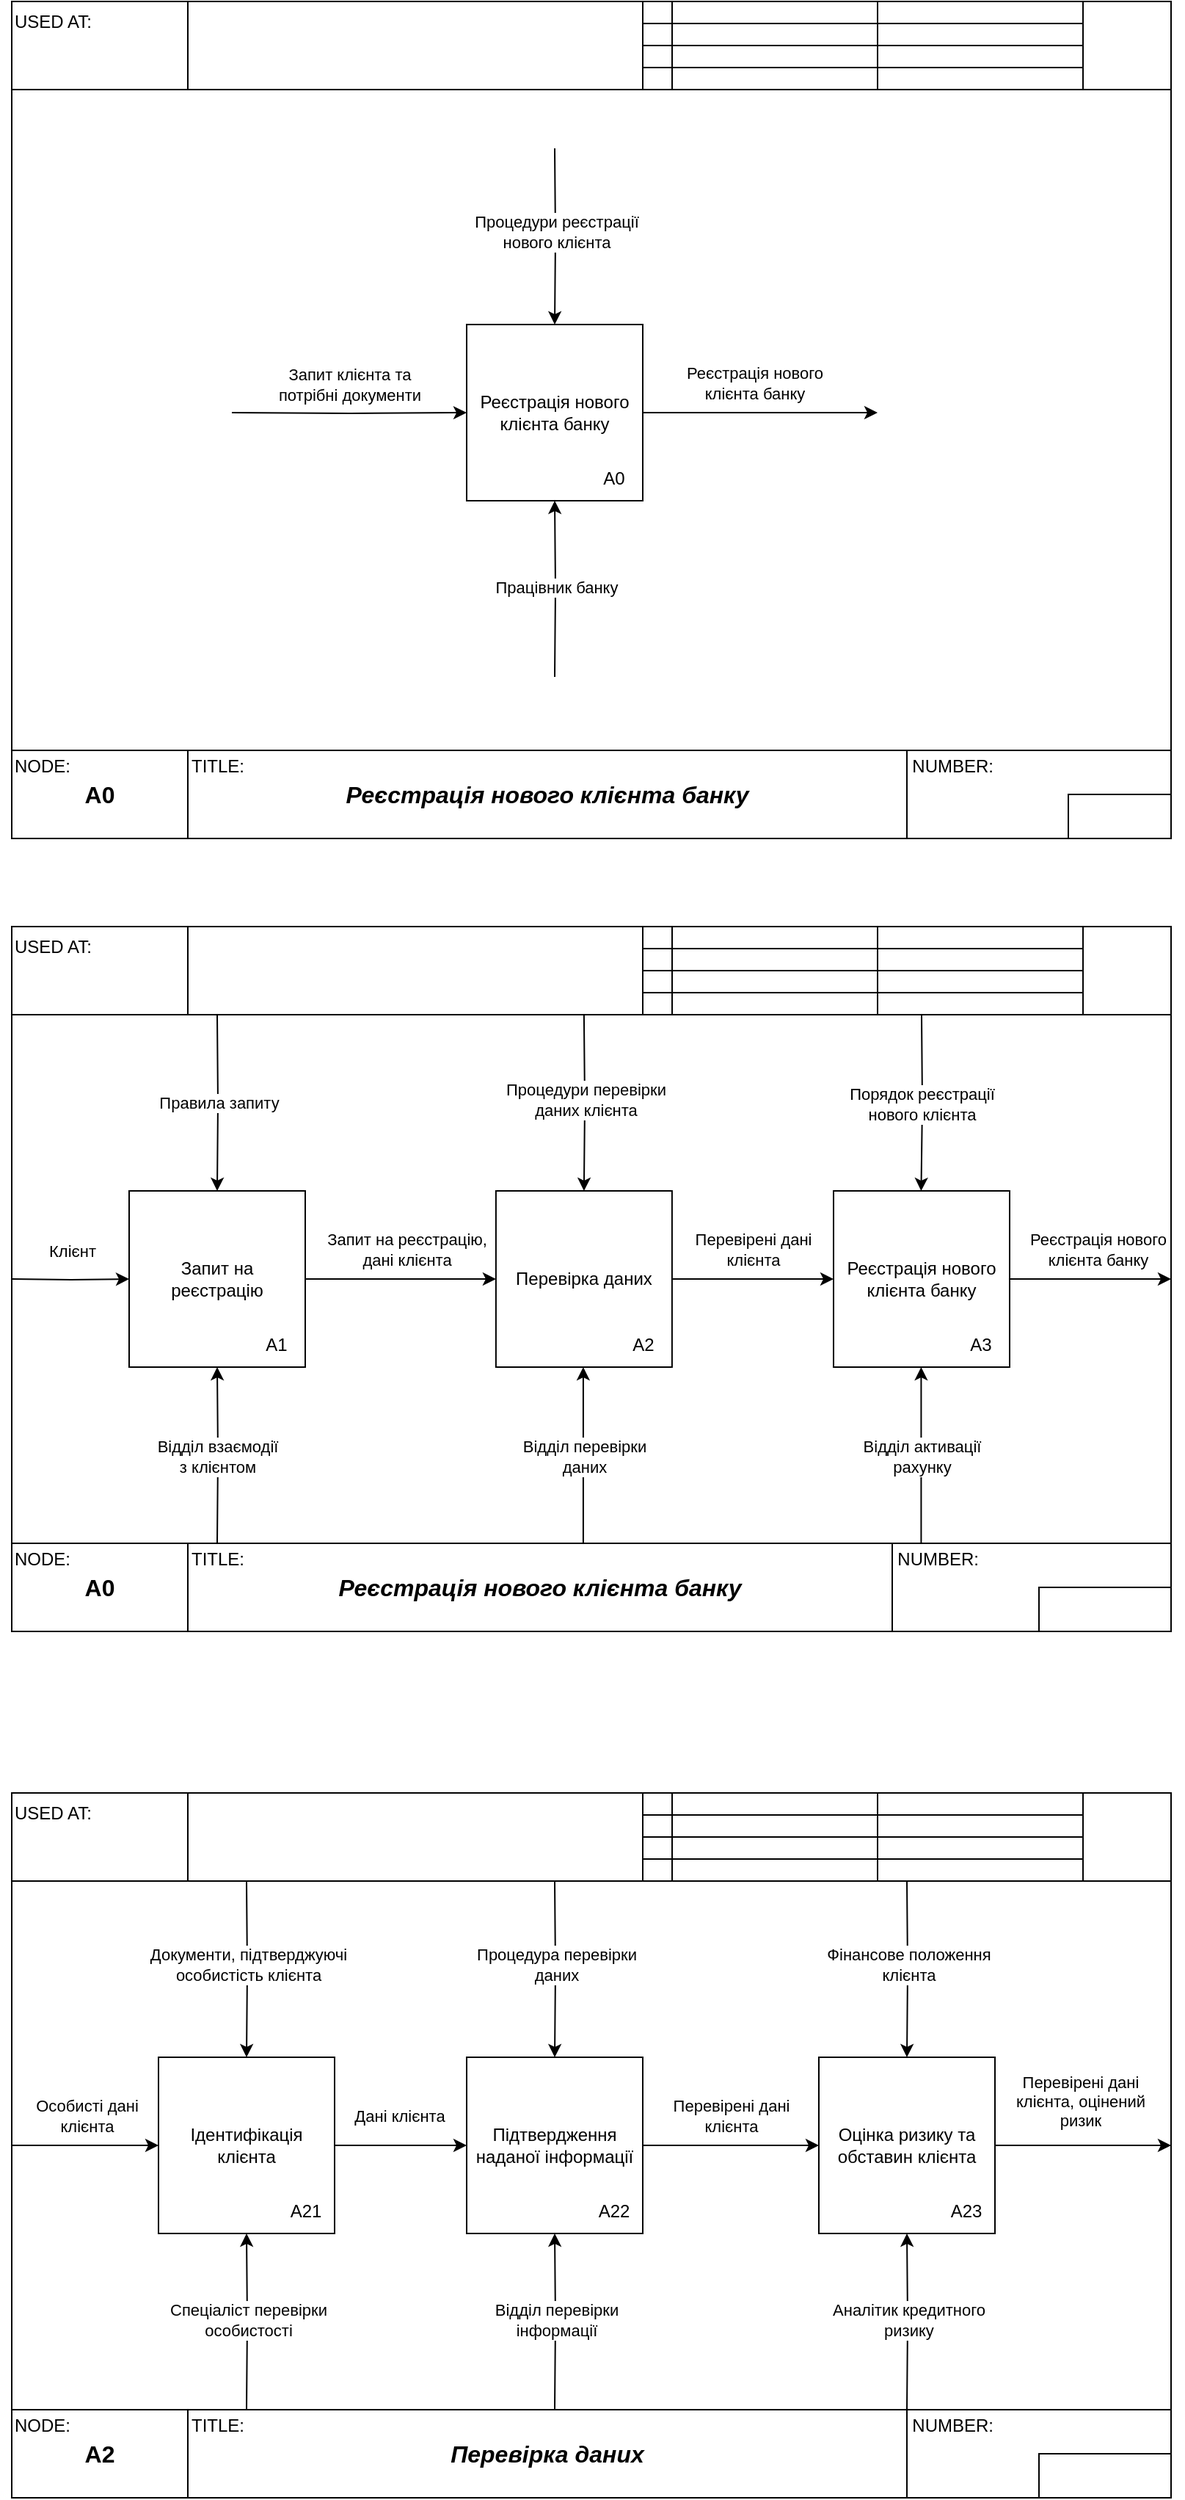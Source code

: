<mxfile version="22.0.3" type="device">
  <diagram name="Страница — 1" id="TqrUOXE1LzbXz5keRDqp">
    <mxGraphModel dx="1674" dy="844" grid="1" gridSize="10" guides="1" tooltips="1" connect="1" arrows="1" fold="1" page="1" pageScale="1" pageWidth="1169" pageHeight="827" math="0" shadow="0">
      <root>
        <mxCell id="0" />
        <mxCell id="1" parent="0" />
        <mxCell id="pL92osxJMVZg6lQx76sA-43" value="" style="rounded=0;whiteSpace=wrap;html=1;" parent="1" vertex="1">
          <mxGeometry x="50" y="1380" width="790" height="360" as="geometry" />
        </mxCell>
        <mxCell id="pL92osxJMVZg6lQx76sA-37" value="" style="rounded=0;whiteSpace=wrap;html=1;" parent="1" vertex="1">
          <mxGeometry x="50" y="790" width="790" height="360" as="geometry" />
        </mxCell>
        <mxCell id="pL92osxJMVZg6lQx76sA-38" value="USED AT:" style="rounded=0;whiteSpace=wrap;html=1;align=left;verticalAlign=top;" parent="1" vertex="1">
          <mxGeometry x="50" y="730" width="120" height="60" as="geometry" />
        </mxCell>
        <mxCell id="pL92osxJMVZg6lQx76sA-39" value="A0" style="rounded=0;whiteSpace=wrap;html=1;fontSize=16;fontStyle=1;verticalAlign=middle;" parent="1" vertex="1">
          <mxGeometry x="50" y="1150" width="120" height="60" as="geometry" />
        </mxCell>
        <mxCell id="pL92osxJMVZg6lQx76sA-40" value="Реєстрація нового клієнта банку" style="rounded=0;whiteSpace=wrap;html=1;fontSize=16;fontStyle=3;verticalAlign=middle;" parent="1" vertex="1">
          <mxGeometry x="170" y="1150" width="480" height="60" as="geometry" />
        </mxCell>
        <mxCell id="pL92osxJMVZg6lQx76sA-41" value="" style="rounded=0;whiteSpace=wrap;html=1;fontSize=16;fontStyle=1;verticalAlign=middle;" parent="1" vertex="1">
          <mxGeometry x="650" y="1150" width="190" height="60" as="geometry" />
        </mxCell>
        <mxCell id="pL92osxJMVZg6lQx76sA-31" value="" style="rounded=0;whiteSpace=wrap;html=1;" parent="1" vertex="1">
          <mxGeometry x="50" y="160" width="790" height="450" as="geometry" />
        </mxCell>
        <mxCell id="WI9zSfjXs8s8kVQiMHBJ-1" value="Реєстрація нового&lt;br&gt;клієнта банку" style="rounded=0;whiteSpace=wrap;html=1;" parent="1" vertex="1">
          <mxGeometry x="360" y="320" width="120" height="120" as="geometry" />
        </mxCell>
        <mxCell id="WI9zSfjXs8s8kVQiMHBJ-3" style="edgeStyle=orthogonalEdgeStyle;rounded=0;orthogonalLoop=1;jettySize=auto;html=1;entryX=0;entryY=0.5;entryDx=0;entryDy=0;" parent="1" target="WI9zSfjXs8s8kVQiMHBJ-1" edge="1">
          <mxGeometry relative="1" as="geometry">
            <mxPoint x="200" y="380" as="sourcePoint" />
          </mxGeometry>
        </mxCell>
        <mxCell id="WI9zSfjXs8s8kVQiMHBJ-7" value="Запит клієнта та&lt;br&gt;потрібні документи" style="edgeLabel;html=1;align=center;verticalAlign=middle;resizable=0;points=[];" parent="WI9zSfjXs8s8kVQiMHBJ-3" vertex="1" connectable="0">
          <mxGeometry x="-0.312" y="-1" relative="1" as="geometry">
            <mxPoint x="25" y="-21" as="offset" />
          </mxGeometry>
        </mxCell>
        <mxCell id="WI9zSfjXs8s8kVQiMHBJ-4" style="edgeStyle=orthogonalEdgeStyle;rounded=0;orthogonalLoop=1;jettySize=auto;html=1;entryX=0.5;entryY=0;entryDx=0;entryDy=0;" parent="1" target="WI9zSfjXs8s8kVQiMHBJ-1" edge="1">
          <mxGeometry relative="1" as="geometry">
            <mxPoint x="420" y="200" as="sourcePoint" />
          </mxGeometry>
        </mxCell>
        <mxCell id="WI9zSfjXs8s8kVQiMHBJ-8" value="Процедури реєстрації&lt;br&gt;нового клієнта" style="edgeLabel;html=1;align=center;verticalAlign=middle;resizable=0;points=[];" parent="WI9zSfjXs8s8kVQiMHBJ-4" vertex="1" connectable="0">
          <mxGeometry x="-0.064" relative="1" as="geometry">
            <mxPoint as="offset" />
          </mxGeometry>
        </mxCell>
        <mxCell id="WI9zSfjXs8s8kVQiMHBJ-5" style="edgeStyle=orthogonalEdgeStyle;rounded=0;orthogonalLoop=1;jettySize=auto;html=1;exitX=1;exitY=0.5;exitDx=0;exitDy=0;" parent="1" source="WI9zSfjXs8s8kVQiMHBJ-1" edge="1">
          <mxGeometry relative="1" as="geometry">
            <mxPoint x="600" y="380" as="sourcePoint" />
            <mxPoint x="640" y="380" as="targetPoint" />
          </mxGeometry>
        </mxCell>
        <mxCell id="WI9zSfjXs8s8kVQiMHBJ-9" value="Реєстрація нового&lt;br&gt;клієнта банку" style="edgeLabel;html=1;align=center;verticalAlign=middle;resizable=0;points=[];" parent="WI9zSfjXs8s8kVQiMHBJ-5" vertex="1" connectable="0">
          <mxGeometry x="-0.232" y="-1" relative="1" as="geometry">
            <mxPoint x="14" y="-21" as="offset" />
          </mxGeometry>
        </mxCell>
        <mxCell id="WI9zSfjXs8s8kVQiMHBJ-6" style="edgeStyle=orthogonalEdgeStyle;rounded=0;orthogonalLoop=1;jettySize=auto;html=1;entryX=0.5;entryY=1;entryDx=0;entryDy=0;" parent="1" target="WI9zSfjXs8s8kVQiMHBJ-1" edge="1">
          <mxGeometry relative="1" as="geometry">
            <mxPoint x="420" y="560" as="sourcePoint" />
          </mxGeometry>
        </mxCell>
        <mxCell id="WI9zSfjXs8s8kVQiMHBJ-10" value="Працівник банку" style="edgeLabel;html=1;align=center;verticalAlign=middle;resizable=0;points=[];" parent="WI9zSfjXs8s8kVQiMHBJ-6" vertex="1" connectable="0">
          <mxGeometry x="0.029" y="-1" relative="1" as="geometry">
            <mxPoint as="offset" />
          </mxGeometry>
        </mxCell>
        <mxCell id="WI9zSfjXs8s8kVQiMHBJ-20" style="edgeStyle=orthogonalEdgeStyle;rounded=0;orthogonalLoop=1;jettySize=auto;html=1;entryX=0.5;entryY=0;entryDx=0;entryDy=0;" parent="1" target="WI9zSfjXs8s8kVQiMHBJ-11" edge="1">
          <mxGeometry relative="1" as="geometry">
            <mxPoint x="190" y="800" as="targetPoint" />
            <mxPoint x="190" y="790" as="sourcePoint" />
          </mxGeometry>
        </mxCell>
        <mxCell id="WI9zSfjXs8s8kVQiMHBJ-21" value="Правила запиту" style="edgeLabel;html=1;align=center;verticalAlign=middle;resizable=0;points=[];" parent="WI9zSfjXs8s8kVQiMHBJ-20" vertex="1" connectable="0">
          <mxGeometry x="-0.103" y="4" relative="1" as="geometry">
            <mxPoint x="-4" y="6" as="offset" />
          </mxGeometry>
        </mxCell>
        <mxCell id="WI9zSfjXs8s8kVQiMHBJ-11" value="Запит на &lt;br&gt;реєстрацію" style="rounded=0;whiteSpace=wrap;html=1;" parent="1" vertex="1">
          <mxGeometry x="130" y="910" width="120" height="120" as="geometry" />
        </mxCell>
        <mxCell id="WI9zSfjXs8s8kVQiMHBJ-12" style="edgeStyle=orthogonalEdgeStyle;rounded=0;orthogonalLoop=1;jettySize=auto;html=1;entryX=0;entryY=0.5;entryDx=0;entryDy=0;" parent="1" target="WI9zSfjXs8s8kVQiMHBJ-11" edge="1">
          <mxGeometry relative="1" as="geometry">
            <mxPoint x="50" y="970" as="sourcePoint" />
          </mxGeometry>
        </mxCell>
        <mxCell id="WI9zSfjXs8s8kVQiMHBJ-13" value="Клієнт" style="edgeLabel;html=1;align=center;verticalAlign=middle;resizable=0;points=[];" parent="WI9zSfjXs8s8kVQiMHBJ-12" vertex="1" connectable="0">
          <mxGeometry x="-0.312" y="-1" relative="1" as="geometry">
            <mxPoint x="13" y="-21" as="offset" />
          </mxGeometry>
        </mxCell>
        <mxCell id="WI9zSfjXs8s8kVQiMHBJ-16" style="edgeStyle=orthogonalEdgeStyle;rounded=0;orthogonalLoop=1;jettySize=auto;html=1;exitX=1;exitY=0.5;exitDx=0;exitDy=0;entryX=0;entryY=0.5;entryDx=0;entryDy=0;" parent="1" source="WI9zSfjXs8s8kVQiMHBJ-11" target="WI9zSfjXs8s8kVQiMHBJ-22" edge="1">
          <mxGeometry relative="1" as="geometry">
            <mxPoint x="370" y="970" as="sourcePoint" />
            <mxPoint x="410" y="970" as="targetPoint" />
          </mxGeometry>
        </mxCell>
        <mxCell id="WI9zSfjXs8s8kVQiMHBJ-17" value="Запит на реєстрацію,&lt;br&gt;дані клієнта" style="edgeLabel;html=1;align=center;verticalAlign=middle;resizable=0;points=[];" parent="WI9zSfjXs8s8kVQiMHBJ-16" vertex="1" connectable="0">
          <mxGeometry x="-0.232" y="-1" relative="1" as="geometry">
            <mxPoint x="19" y="-21" as="offset" />
          </mxGeometry>
        </mxCell>
        <mxCell id="WI9zSfjXs8s8kVQiMHBJ-18" style="edgeStyle=orthogonalEdgeStyle;rounded=0;orthogonalLoop=1;jettySize=auto;html=1;entryX=0.5;entryY=1;entryDx=0;entryDy=0;" parent="1" target="WI9zSfjXs8s8kVQiMHBJ-11" edge="1">
          <mxGeometry relative="1" as="geometry">
            <mxPoint x="190" y="1150" as="sourcePoint" />
          </mxGeometry>
        </mxCell>
        <mxCell id="WI9zSfjXs8s8kVQiMHBJ-19" value="Відділ взаємодії&lt;br&gt;з клієнтом" style="edgeLabel;html=1;align=center;verticalAlign=middle;resizable=0;points=[];" parent="WI9zSfjXs8s8kVQiMHBJ-18" vertex="1" connectable="0">
          <mxGeometry x="0.029" y="-1" relative="1" as="geometry">
            <mxPoint x="-1" y="2" as="offset" />
          </mxGeometry>
        </mxCell>
        <mxCell id="5LM_u0qN_0zC4j54xhVn-5" style="edgeStyle=orthogonalEdgeStyle;rounded=0;orthogonalLoop=1;jettySize=auto;html=1;exitX=1;exitY=0.5;exitDx=0;exitDy=0;entryX=0;entryY=0.5;entryDx=0;entryDy=0;" parent="1" source="WI9zSfjXs8s8kVQiMHBJ-22" target="5LM_u0qN_0zC4j54xhVn-4" edge="1">
          <mxGeometry relative="1" as="geometry" />
        </mxCell>
        <mxCell id="5LM_u0qN_0zC4j54xhVn-6" value="Перевірені дані &lt;br&gt;клієнта" style="edgeLabel;html=1;align=center;verticalAlign=middle;resizable=0;points=[];" parent="5LM_u0qN_0zC4j54xhVn-5" vertex="1" connectable="0">
          <mxGeometry y="-1" relative="1" as="geometry">
            <mxPoint y="-21" as="offset" />
          </mxGeometry>
        </mxCell>
        <mxCell id="WI9zSfjXs8s8kVQiMHBJ-22" value="Перевірка даних" style="rounded=0;whiteSpace=wrap;html=1;" parent="1" vertex="1">
          <mxGeometry x="379.95" y="910" width="120" height="120" as="geometry" />
        </mxCell>
        <mxCell id="WI9zSfjXs8s8kVQiMHBJ-23" style="edgeStyle=orthogonalEdgeStyle;rounded=0;orthogonalLoop=1;jettySize=auto;html=1;entryX=0.5;entryY=0;entryDx=0;entryDy=0;" parent="1" target="WI9zSfjXs8s8kVQiMHBJ-22" edge="1">
          <mxGeometry relative="1" as="geometry">
            <mxPoint x="169.95" y="920" as="targetPoint" />
            <mxPoint x="439.95" y="790" as="sourcePoint" />
          </mxGeometry>
        </mxCell>
        <mxCell id="WI9zSfjXs8s8kVQiMHBJ-24" value="Процедури перевірки&lt;br&gt;даних клієнта" style="edgeLabel;html=1;align=center;verticalAlign=middle;resizable=0;points=[];" parent="WI9zSfjXs8s8kVQiMHBJ-23" vertex="1" connectable="0">
          <mxGeometry x="-0.103" y="4" relative="1" as="geometry">
            <mxPoint x="-4" y="4" as="offset" />
          </mxGeometry>
        </mxCell>
        <mxCell id="5LM_u0qN_0zC4j54xhVn-2" style="edgeStyle=orthogonalEdgeStyle;rounded=0;orthogonalLoop=1;jettySize=auto;html=1;entryX=0.5;entryY=1;entryDx=0;entryDy=0;" parent="1" edge="1">
          <mxGeometry relative="1" as="geometry">
            <mxPoint x="439.45" y="1150" as="sourcePoint" />
            <mxPoint x="439.45" y="1030" as="targetPoint" />
          </mxGeometry>
        </mxCell>
        <mxCell id="5LM_u0qN_0zC4j54xhVn-3" value="Відділ перевірки&lt;br&gt;даних" style="edgeLabel;html=1;align=center;verticalAlign=middle;resizable=0;points=[];" parent="5LM_u0qN_0zC4j54xhVn-2" vertex="1" connectable="0">
          <mxGeometry x="0.029" y="-1" relative="1" as="geometry">
            <mxPoint x="-1" y="2" as="offset" />
          </mxGeometry>
        </mxCell>
        <mxCell id="5LM_u0qN_0zC4j54xhVn-11" style="edgeStyle=orthogonalEdgeStyle;rounded=0;orthogonalLoop=1;jettySize=auto;html=1;exitX=1;exitY=0.5;exitDx=0;exitDy=0;" parent="1" source="5LM_u0qN_0zC4j54xhVn-4" edge="1">
          <mxGeometry relative="1" as="geometry">
            <mxPoint x="840" y="970" as="targetPoint" />
          </mxGeometry>
        </mxCell>
        <mxCell id="5LM_u0qN_0zC4j54xhVn-12" value="Реєстрація нового&lt;br&gt;клієнта банку" style="edgeLabel;html=1;align=center;verticalAlign=middle;resizable=0;points=[];" parent="5LM_u0qN_0zC4j54xhVn-11" vertex="1" connectable="0">
          <mxGeometry x="-0.127" relative="1" as="geometry">
            <mxPoint x="12" y="-20" as="offset" />
          </mxGeometry>
        </mxCell>
        <mxCell id="5LM_u0qN_0zC4j54xhVn-4" value="Реєстрація нового&lt;br&gt;клієнта банку" style="rounded=0;whiteSpace=wrap;html=1;" parent="1" vertex="1">
          <mxGeometry x="610" y="910" width="120" height="120" as="geometry" />
        </mxCell>
        <mxCell id="5LM_u0qN_0zC4j54xhVn-7" style="edgeStyle=orthogonalEdgeStyle;rounded=0;orthogonalLoop=1;jettySize=auto;html=1;entryX=0.5;entryY=0;entryDx=0;entryDy=0;" parent="1" edge="1">
          <mxGeometry relative="1" as="geometry">
            <mxPoint x="669.71" y="910" as="targetPoint" />
            <mxPoint x="670" y="790" as="sourcePoint" />
          </mxGeometry>
        </mxCell>
        <mxCell id="5LM_u0qN_0zC4j54xhVn-13" value="Порядок реєстрації&lt;br&gt;нового клієнта" style="edgeLabel;html=1;align=center;verticalAlign=middle;resizable=0;points=[];" parent="5LM_u0qN_0zC4j54xhVn-7" vertex="1" connectable="0">
          <mxGeometry x="0.033" y="1" relative="1" as="geometry">
            <mxPoint x="-1" y="-1" as="offset" />
          </mxGeometry>
        </mxCell>
        <mxCell id="5LM_u0qN_0zC4j54xhVn-9" style="edgeStyle=orthogonalEdgeStyle;rounded=0;orthogonalLoop=1;jettySize=auto;html=1;entryX=0.5;entryY=1;entryDx=0;entryDy=0;" parent="1" edge="1">
          <mxGeometry relative="1" as="geometry">
            <mxPoint x="669.71" y="1150" as="sourcePoint" />
            <mxPoint x="669.71" y="1030" as="targetPoint" />
          </mxGeometry>
        </mxCell>
        <mxCell id="5LM_u0qN_0zC4j54xhVn-10" value="Відділ активації&lt;br&gt;рахунку" style="edgeLabel;html=1;align=center;verticalAlign=middle;resizable=0;points=[];" parent="5LM_u0qN_0zC4j54xhVn-9" vertex="1" connectable="0">
          <mxGeometry x="0.029" y="-1" relative="1" as="geometry">
            <mxPoint x="-1" y="2" as="offset" />
          </mxGeometry>
        </mxCell>
        <mxCell id="5LM_u0qN_0zC4j54xhVn-40" value="Підтвердження наданої інформації" style="rounded=0;whiteSpace=wrap;html=1;" parent="1" vertex="1">
          <mxGeometry x="360" y="1500" width="120" height="120" as="geometry" />
        </mxCell>
        <mxCell id="5LM_u0qN_0zC4j54xhVn-41" style="edgeStyle=orthogonalEdgeStyle;rounded=0;orthogonalLoop=1;jettySize=auto;html=1;entryX=0;entryY=0.5;entryDx=0;entryDy=0;exitX=1;exitY=0.5;exitDx=0;exitDy=0;" parent="1" source="5LM_u0qN_0zC4j54xhVn-61" target="5LM_u0qN_0zC4j54xhVn-40" edge="1">
          <mxGeometry relative="1" as="geometry">
            <mxPoint x="280" y="1560" as="sourcePoint" />
          </mxGeometry>
        </mxCell>
        <mxCell id="5LM_u0qN_0zC4j54xhVn-42" value="Дані клієнта" style="edgeLabel;html=1;align=center;verticalAlign=middle;resizable=0;points=[];" parent="5LM_u0qN_0zC4j54xhVn-41" vertex="1" connectable="0">
          <mxGeometry x="-0.312" y="-1" relative="1" as="geometry">
            <mxPoint x="13" y="-21" as="offset" />
          </mxGeometry>
        </mxCell>
        <mxCell id="5LM_u0qN_0zC4j54xhVn-43" style="edgeStyle=orthogonalEdgeStyle;rounded=0;orthogonalLoop=1;jettySize=auto;html=1;entryX=0.5;entryY=0;entryDx=0;entryDy=0;" parent="1" target="5LM_u0qN_0zC4j54xhVn-40" edge="1">
          <mxGeometry relative="1" as="geometry">
            <mxPoint x="420" y="1380" as="sourcePoint" />
          </mxGeometry>
        </mxCell>
        <mxCell id="5LM_u0qN_0zC4j54xhVn-44" value="Процедура перевірки&lt;br&gt;даних" style="edgeLabel;html=1;align=center;verticalAlign=middle;resizable=0;points=[];" parent="5LM_u0qN_0zC4j54xhVn-43" vertex="1" connectable="0">
          <mxGeometry x="-0.064" relative="1" as="geometry">
            <mxPoint as="offset" />
          </mxGeometry>
        </mxCell>
        <mxCell id="5LM_u0qN_0zC4j54xhVn-45" style="edgeStyle=orthogonalEdgeStyle;rounded=0;orthogonalLoop=1;jettySize=auto;html=1;exitX=1;exitY=0.5;exitDx=0;exitDy=0;entryX=0;entryY=0.5;entryDx=0;entryDy=0;" parent="1" source="5LM_u0qN_0zC4j54xhVn-40" target="5LM_u0qN_0zC4j54xhVn-49" edge="1">
          <mxGeometry relative="1" as="geometry">
            <mxPoint x="600" y="1560" as="sourcePoint" />
            <mxPoint x="640" y="1530" as="targetPoint" />
          </mxGeometry>
        </mxCell>
        <mxCell id="5LM_u0qN_0zC4j54xhVn-46" value="Перевірені дані&lt;br&gt;клієнта" style="edgeLabel;html=1;align=center;verticalAlign=middle;resizable=0;points=[];" parent="5LM_u0qN_0zC4j54xhVn-45" vertex="1" connectable="0">
          <mxGeometry x="-0.232" y="-1" relative="1" as="geometry">
            <mxPoint x="14" y="-21" as="offset" />
          </mxGeometry>
        </mxCell>
        <mxCell id="5LM_u0qN_0zC4j54xhVn-47" style="edgeStyle=orthogonalEdgeStyle;rounded=0;orthogonalLoop=1;jettySize=auto;html=1;entryX=0.5;entryY=1;entryDx=0;entryDy=0;" parent="1" target="5LM_u0qN_0zC4j54xhVn-40" edge="1">
          <mxGeometry relative="1" as="geometry">
            <mxPoint x="420" y="1740" as="sourcePoint" />
          </mxGeometry>
        </mxCell>
        <mxCell id="5LM_u0qN_0zC4j54xhVn-48" value="Відділ перевірки&lt;br&gt;інформації" style="edgeLabel;html=1;align=center;verticalAlign=middle;resizable=0;points=[];" parent="5LM_u0qN_0zC4j54xhVn-47" vertex="1" connectable="0">
          <mxGeometry x="0.029" y="-1" relative="1" as="geometry">
            <mxPoint as="offset" />
          </mxGeometry>
        </mxCell>
        <mxCell id="5LM_u0qN_0zC4j54xhVn-57" style="edgeStyle=orthogonalEdgeStyle;rounded=0;orthogonalLoop=1;jettySize=auto;html=1;exitX=1;exitY=0.5;exitDx=0;exitDy=0;entryX=0;entryY=0.5;entryDx=0;entryDy=0;" parent="1" source="5LM_u0qN_0zC4j54xhVn-49" edge="1">
          <mxGeometry relative="1" as="geometry">
            <mxPoint x="840" y="1560" as="targetPoint" />
          </mxGeometry>
        </mxCell>
        <mxCell id="5LM_u0qN_0zC4j54xhVn-60" value="Перевірені дані&lt;br style=&quot;border-color: var(--border-color);&quot;&gt;клієнта, оцінений&lt;br&gt;ризик" style="edgeLabel;html=1;align=center;verticalAlign=middle;resizable=0;points=[];" parent="5LM_u0qN_0zC4j54xhVn-57" vertex="1" connectable="0">
          <mxGeometry x="-0.035" y="-2" relative="1" as="geometry">
            <mxPoint y="-32" as="offset" />
          </mxGeometry>
        </mxCell>
        <mxCell id="5LM_u0qN_0zC4j54xhVn-49" value="Оцінка ризику та&lt;br&gt;обставин клієнта" style="rounded=0;whiteSpace=wrap;html=1;" parent="1" vertex="1">
          <mxGeometry x="600" y="1500" width="120" height="120" as="geometry" />
        </mxCell>
        <mxCell id="5LM_u0qN_0zC4j54xhVn-52" style="edgeStyle=orthogonalEdgeStyle;rounded=0;orthogonalLoop=1;jettySize=auto;html=1;entryX=0.5;entryY=0;entryDx=0;entryDy=0;" parent="1" target="5LM_u0qN_0zC4j54xhVn-49" edge="1">
          <mxGeometry relative="1" as="geometry">
            <mxPoint x="660" y="1380" as="sourcePoint" />
            <mxPoint x="659.66" y="1470" as="targetPoint" />
          </mxGeometry>
        </mxCell>
        <mxCell id="5LM_u0qN_0zC4j54xhVn-53" value="Фінансове положення&lt;br&gt;клієнта" style="edgeLabel;html=1;align=center;verticalAlign=middle;resizable=0;points=[];" parent="5LM_u0qN_0zC4j54xhVn-52" vertex="1" connectable="0">
          <mxGeometry x="-0.064" relative="1" as="geometry">
            <mxPoint as="offset" />
          </mxGeometry>
        </mxCell>
        <mxCell id="5LM_u0qN_0zC4j54xhVn-54" style="edgeStyle=orthogonalEdgeStyle;rounded=0;orthogonalLoop=1;jettySize=auto;html=1;entryX=0.5;entryY=1;entryDx=0;entryDy=0;" parent="1" target="5LM_u0qN_0zC4j54xhVn-49" edge="1">
          <mxGeometry relative="1" as="geometry">
            <mxPoint x="660" y="1740" as="sourcePoint" />
            <mxPoint x="690" y="1670" as="targetPoint" />
          </mxGeometry>
        </mxCell>
        <mxCell id="5LM_u0qN_0zC4j54xhVn-55" value="Аналітик кредитного &lt;br&gt;ризику" style="edgeLabel;html=1;align=center;verticalAlign=middle;resizable=0;points=[];" parent="5LM_u0qN_0zC4j54xhVn-54" vertex="1" connectable="0">
          <mxGeometry x="0.029" y="-1" relative="1" as="geometry">
            <mxPoint as="offset" />
          </mxGeometry>
        </mxCell>
        <mxCell id="5LM_u0qN_0zC4j54xhVn-61" value="Ідентифікація&lt;br&gt;клієнта" style="rounded=0;whiteSpace=wrap;html=1;" parent="1" vertex="1">
          <mxGeometry x="150" y="1500" width="120" height="120" as="geometry" />
        </mxCell>
        <mxCell id="5LM_u0qN_0zC4j54xhVn-62" style="edgeStyle=orthogonalEdgeStyle;rounded=0;orthogonalLoop=1;jettySize=auto;html=1;entryX=0;entryY=0.5;entryDx=0;entryDy=0;exitX=0;exitY=0.5;exitDx=0;exitDy=0;" parent="1" source="pL92osxJMVZg6lQx76sA-43" target="5LM_u0qN_0zC4j54xhVn-61" edge="1">
          <mxGeometry relative="1" as="geometry">
            <mxPoint x="-10" y="1560" as="sourcePoint" />
          </mxGeometry>
        </mxCell>
        <mxCell id="5LM_u0qN_0zC4j54xhVn-63" value="Особисті дані &lt;br&gt;клієнта" style="edgeLabel;html=1;align=center;verticalAlign=middle;resizable=0;points=[];" parent="5LM_u0qN_0zC4j54xhVn-62" vertex="1" connectable="0">
          <mxGeometry x="-0.312" y="-1" relative="1" as="geometry">
            <mxPoint x="16" y="-21" as="offset" />
          </mxGeometry>
        </mxCell>
        <mxCell id="5LM_u0qN_0zC4j54xhVn-64" style="edgeStyle=orthogonalEdgeStyle;rounded=0;orthogonalLoop=1;jettySize=auto;html=1;entryX=0.5;entryY=0;entryDx=0;entryDy=0;" parent="1" target="5LM_u0qN_0zC4j54xhVn-61" edge="1">
          <mxGeometry relative="1" as="geometry">
            <mxPoint x="210" y="1380" as="sourcePoint" />
          </mxGeometry>
        </mxCell>
        <mxCell id="5LM_u0qN_0zC4j54xhVn-65" value="Документи, підтверджуючі&lt;br&gt;особистість клієнта" style="edgeLabel;html=1;align=center;verticalAlign=middle;resizable=0;points=[];" parent="5LM_u0qN_0zC4j54xhVn-64" vertex="1" connectable="0">
          <mxGeometry x="-0.064" relative="1" as="geometry">
            <mxPoint as="offset" />
          </mxGeometry>
        </mxCell>
        <mxCell id="5LM_u0qN_0zC4j54xhVn-66" style="edgeStyle=orthogonalEdgeStyle;rounded=0;orthogonalLoop=1;jettySize=auto;html=1;entryX=0.5;entryY=1;entryDx=0;entryDy=0;" parent="1" target="5LM_u0qN_0zC4j54xhVn-61" edge="1">
          <mxGeometry relative="1" as="geometry">
            <mxPoint x="210" y="1740" as="sourcePoint" />
          </mxGeometry>
        </mxCell>
        <mxCell id="5LM_u0qN_0zC4j54xhVn-67" value="Спеціаліст перевірки&lt;br&gt;особистості" style="edgeLabel;html=1;align=center;verticalAlign=middle;resizable=0;points=[];" parent="5LM_u0qN_0zC4j54xhVn-66" vertex="1" connectable="0">
          <mxGeometry x="0.029" y="-1" relative="1" as="geometry">
            <mxPoint as="offset" />
          </mxGeometry>
        </mxCell>
        <mxCell id="pL92osxJMVZg6lQx76sA-33" value="A0" style="rounded=0;whiteSpace=wrap;html=1;fontSize=16;fontStyle=1;verticalAlign=middle;" parent="1" vertex="1">
          <mxGeometry x="50" y="610" width="120" height="60" as="geometry" />
        </mxCell>
        <mxCell id="pL92osxJMVZg6lQx76sA-34" value="Реєстрація нового клієнта банку" style="rounded=0;whiteSpace=wrap;html=1;fontSize=16;fontStyle=3;verticalAlign=middle;" parent="1" vertex="1">
          <mxGeometry x="170" y="610" width="490" height="60" as="geometry" />
        </mxCell>
        <mxCell id="pL92osxJMVZg6lQx76sA-35" value="" style="rounded=0;whiteSpace=wrap;html=1;fontSize=16;fontStyle=1;verticalAlign=middle;" parent="1" vertex="1">
          <mxGeometry x="660" y="610" width="180" height="60" as="geometry" />
        </mxCell>
        <mxCell id="pL92osxJMVZg6lQx76sA-36" value="" style="rounded=0;whiteSpace=wrap;html=1;" parent="1" vertex="1">
          <mxGeometry x="170" y="100" width="310" height="60" as="geometry" />
        </mxCell>
        <mxCell id="pL92osxJMVZg6lQx76sA-50" value="NODE:" style="text;html=1;align=left;verticalAlign=bottom;resizable=0;points=[];autosize=1;strokeColor=none;fillColor=none;labelPosition=center;verticalLabelPosition=middle;" parent="1" vertex="1">
          <mxGeometry x="50" y="1140" width="60" height="30" as="geometry" />
        </mxCell>
        <mxCell id="pL92osxJMVZg6lQx76sA-51" value="TITLE:" style="text;html=1;align=center;verticalAlign=bottom;resizable=0;points=[];autosize=1;strokeColor=none;fillColor=none;labelPosition=center;verticalLabelPosition=middle;" parent="1" vertex="1">
          <mxGeometry x="160" y="1140" width="60" height="30" as="geometry" />
        </mxCell>
        <mxCell id="pL92osxJMVZg6lQx76sA-70" value="" style="rounded=0;whiteSpace=wrap;html=1;" parent="1" vertex="1">
          <mxGeometry x="480" y="100" width="20" height="15" as="geometry" />
        </mxCell>
        <mxCell id="pL92osxJMVZg6lQx76sA-71" value="" style="rounded=0;whiteSpace=wrap;html=1;" parent="1" vertex="1">
          <mxGeometry x="480" y="115" width="20" height="15" as="geometry" />
        </mxCell>
        <mxCell id="pL92osxJMVZg6lQx76sA-72" value="" style="rounded=0;whiteSpace=wrap;html=1;" parent="1" vertex="1">
          <mxGeometry x="480" y="130" width="20" height="15" as="geometry" />
        </mxCell>
        <mxCell id="pL92osxJMVZg6lQx76sA-73" value="" style="rounded=0;whiteSpace=wrap;html=1;" parent="1" vertex="1">
          <mxGeometry x="480" y="145" width="20" height="15" as="geometry" />
        </mxCell>
        <mxCell id="pL92osxJMVZg6lQx76sA-74" value="" style="rounded=0;whiteSpace=wrap;html=1;" parent="1" vertex="1">
          <mxGeometry x="770" y="640" width="70" height="30" as="geometry" />
        </mxCell>
        <mxCell id="pL92osxJMVZg6lQx76sA-75" value="NUMBER:" style="text;html=1;align=right;verticalAlign=bottom;resizable=0;points=[];autosize=1;strokeColor=none;fillColor=none;" parent="1" vertex="1">
          <mxGeometry x="640" y="600" width="80" height="30" as="geometry" />
        </mxCell>
        <mxCell id="pL92osxJMVZg6lQx76sA-76" value="USED AT:" style="rounded=0;whiteSpace=wrap;html=1;align=left;verticalAlign=top;" parent="1" vertex="1">
          <mxGeometry x="50" y="100" width="120" height="60" as="geometry" />
        </mxCell>
        <mxCell id="pL92osxJMVZg6lQx76sA-77" value="" style="rounded=0;whiteSpace=wrap;html=1;" parent="1" vertex="1">
          <mxGeometry x="500" y="100" width="140" height="15" as="geometry" />
        </mxCell>
        <mxCell id="pL92osxJMVZg6lQx76sA-78" value="" style="rounded=0;whiteSpace=wrap;html=1;" parent="1" vertex="1">
          <mxGeometry x="500" y="115" width="140" height="15" as="geometry" />
        </mxCell>
        <mxCell id="pL92osxJMVZg6lQx76sA-79" value="" style="rounded=0;whiteSpace=wrap;html=1;" parent="1" vertex="1">
          <mxGeometry x="500" y="130" width="140" height="15" as="geometry" />
        </mxCell>
        <mxCell id="pL92osxJMVZg6lQx76sA-80" value="" style="rounded=0;whiteSpace=wrap;html=1;" parent="1" vertex="1">
          <mxGeometry x="500" y="145" width="140" height="15" as="geometry" />
        </mxCell>
        <mxCell id="pL92osxJMVZg6lQx76sA-81" value="" style="rounded=0;whiteSpace=wrap;html=1;" parent="1" vertex="1">
          <mxGeometry x="640" y="100" width="140" height="15" as="geometry" />
        </mxCell>
        <mxCell id="pL92osxJMVZg6lQx76sA-82" value="" style="rounded=0;whiteSpace=wrap;html=1;" parent="1" vertex="1">
          <mxGeometry x="640" y="115" width="140" height="15" as="geometry" />
        </mxCell>
        <mxCell id="pL92osxJMVZg6lQx76sA-83" value="" style="rounded=0;whiteSpace=wrap;html=1;" parent="1" vertex="1">
          <mxGeometry x="640" y="130" width="140" height="15" as="geometry" />
        </mxCell>
        <mxCell id="pL92osxJMVZg6lQx76sA-84" value="" style="rounded=0;whiteSpace=wrap;html=1;" parent="1" vertex="1">
          <mxGeometry x="640" y="145" width="140" height="15" as="geometry" />
        </mxCell>
        <mxCell id="pL92osxJMVZg6lQx76sA-85" value="" style="rounded=0;whiteSpace=wrap;html=1;" parent="1" vertex="1">
          <mxGeometry x="780" y="100" width="60" height="60" as="geometry" />
        </mxCell>
        <mxCell id="pL92osxJMVZg6lQx76sA-86" value="TITLE:" style="text;html=1;align=center;verticalAlign=bottom;resizable=0;points=[];autosize=1;strokeColor=none;fillColor=none;labelPosition=center;verticalLabelPosition=middle;" parent="1" vertex="1">
          <mxGeometry x="160" y="600" width="60" height="30" as="geometry" />
        </mxCell>
        <mxCell id="pL92osxJMVZg6lQx76sA-87" value="NODE:" style="text;html=1;align=left;verticalAlign=bottom;resizable=0;points=[];autosize=1;strokeColor=none;fillColor=none;labelPosition=center;verticalLabelPosition=middle;" parent="1" vertex="1">
          <mxGeometry x="50" y="600" width="60" height="30" as="geometry" />
        </mxCell>
        <mxCell id="pL92osxJMVZg6lQx76sA-88" value="NUMBER:" style="text;html=1;align=right;verticalAlign=bottom;resizable=0;points=[];autosize=1;strokeColor=none;fillColor=none;" parent="1" vertex="1">
          <mxGeometry x="630" y="1140" width="80" height="30" as="geometry" />
        </mxCell>
        <mxCell id="pL92osxJMVZg6lQx76sA-89" value="" style="rounded=0;whiteSpace=wrap;html=1;" parent="1" vertex="1">
          <mxGeometry x="750" y="1180" width="90" height="30" as="geometry" />
        </mxCell>
        <mxCell id="pL92osxJMVZg6lQx76sA-90" value="A2" style="rounded=0;whiteSpace=wrap;html=1;fontSize=16;fontStyle=1;verticalAlign=middle;" parent="1" vertex="1">
          <mxGeometry x="50" y="1740" width="120" height="60" as="geometry" />
        </mxCell>
        <mxCell id="pL92osxJMVZg6lQx76sA-91" value="Перевірка даних" style="rounded=0;whiteSpace=wrap;html=1;fontSize=16;fontStyle=3;verticalAlign=middle;" parent="1" vertex="1">
          <mxGeometry x="170" y="1740" width="490" height="60" as="geometry" />
        </mxCell>
        <mxCell id="pL92osxJMVZg6lQx76sA-92" value="" style="rounded=0;whiteSpace=wrap;html=1;fontSize=16;fontStyle=1;verticalAlign=middle;" parent="1" vertex="1">
          <mxGeometry x="660" y="1740" width="180" height="60" as="geometry" />
        </mxCell>
        <mxCell id="pL92osxJMVZg6lQx76sA-93" value="NODE:" style="text;html=1;align=left;verticalAlign=bottom;resizable=0;points=[];autosize=1;strokeColor=none;fillColor=none;labelPosition=center;verticalLabelPosition=middle;" parent="1" vertex="1">
          <mxGeometry x="50" y="1730" width="60" height="30" as="geometry" />
        </mxCell>
        <mxCell id="pL92osxJMVZg6lQx76sA-94" value="TITLE:" style="text;html=1;align=center;verticalAlign=bottom;resizable=0;points=[];autosize=1;strokeColor=none;fillColor=none;labelPosition=center;verticalLabelPosition=middle;" parent="1" vertex="1">
          <mxGeometry x="160" y="1730" width="60" height="30" as="geometry" />
        </mxCell>
        <mxCell id="pL92osxJMVZg6lQx76sA-95" value="NUMBER:" style="text;html=1;align=right;verticalAlign=bottom;resizable=0;points=[];autosize=1;strokeColor=none;fillColor=none;" parent="1" vertex="1">
          <mxGeometry x="640" y="1730" width="80" height="30" as="geometry" />
        </mxCell>
        <mxCell id="pL92osxJMVZg6lQx76sA-96" value="" style="rounded=0;whiteSpace=wrap;html=1;" parent="1" vertex="1">
          <mxGeometry x="750" y="1770" width="90" height="30" as="geometry" />
        </mxCell>
        <mxCell id="pL92osxJMVZg6lQx76sA-97" value="" style="rounded=0;whiteSpace=wrap;html=1;" parent="1" vertex="1">
          <mxGeometry x="170" y="730" width="310" height="60" as="geometry" />
        </mxCell>
        <mxCell id="pL92osxJMVZg6lQx76sA-98" value="" style="rounded=0;whiteSpace=wrap;html=1;" parent="1" vertex="1">
          <mxGeometry x="480" y="730" width="20" height="15" as="geometry" />
        </mxCell>
        <mxCell id="pL92osxJMVZg6lQx76sA-99" value="" style="rounded=0;whiteSpace=wrap;html=1;" parent="1" vertex="1">
          <mxGeometry x="480" y="745" width="20" height="15" as="geometry" />
        </mxCell>
        <mxCell id="pL92osxJMVZg6lQx76sA-100" value="" style="rounded=0;whiteSpace=wrap;html=1;" parent="1" vertex="1">
          <mxGeometry x="480" y="760" width="20" height="15" as="geometry" />
        </mxCell>
        <mxCell id="pL92osxJMVZg6lQx76sA-101" value="" style="rounded=0;whiteSpace=wrap;html=1;" parent="1" vertex="1">
          <mxGeometry x="480" y="775" width="20" height="15" as="geometry" />
        </mxCell>
        <mxCell id="pL92osxJMVZg6lQx76sA-102" value="" style="rounded=0;whiteSpace=wrap;html=1;" parent="1" vertex="1">
          <mxGeometry x="500" y="730" width="140" height="15" as="geometry" />
        </mxCell>
        <mxCell id="pL92osxJMVZg6lQx76sA-103" value="" style="rounded=0;whiteSpace=wrap;html=1;" parent="1" vertex="1">
          <mxGeometry x="500" y="745" width="140" height="15" as="geometry" />
        </mxCell>
        <mxCell id="pL92osxJMVZg6lQx76sA-104" value="" style="rounded=0;whiteSpace=wrap;html=1;" parent="1" vertex="1">
          <mxGeometry x="500" y="760" width="140" height="15" as="geometry" />
        </mxCell>
        <mxCell id="pL92osxJMVZg6lQx76sA-105" value="" style="rounded=0;whiteSpace=wrap;html=1;" parent="1" vertex="1">
          <mxGeometry x="500" y="775" width="140" height="15" as="geometry" />
        </mxCell>
        <mxCell id="pL92osxJMVZg6lQx76sA-106" value="" style="rounded=0;whiteSpace=wrap;html=1;" parent="1" vertex="1">
          <mxGeometry x="640" y="730" width="140" height="15" as="geometry" />
        </mxCell>
        <mxCell id="pL92osxJMVZg6lQx76sA-107" value="" style="rounded=0;whiteSpace=wrap;html=1;" parent="1" vertex="1">
          <mxGeometry x="640" y="745" width="140" height="15" as="geometry" />
        </mxCell>
        <mxCell id="pL92osxJMVZg6lQx76sA-108" value="" style="rounded=0;whiteSpace=wrap;html=1;" parent="1" vertex="1">
          <mxGeometry x="640" y="760" width="140" height="15" as="geometry" />
        </mxCell>
        <mxCell id="pL92osxJMVZg6lQx76sA-109" value="" style="rounded=0;whiteSpace=wrap;html=1;" parent="1" vertex="1">
          <mxGeometry x="640" y="775" width="140" height="15" as="geometry" />
        </mxCell>
        <mxCell id="pL92osxJMVZg6lQx76sA-110" value="" style="rounded=0;whiteSpace=wrap;html=1;" parent="1" vertex="1">
          <mxGeometry x="780" y="730" width="60" height="60" as="geometry" />
        </mxCell>
        <mxCell id="pL92osxJMVZg6lQx76sA-111" value="USED AT:" style="rounded=0;whiteSpace=wrap;html=1;align=left;verticalAlign=top;" parent="1" vertex="1">
          <mxGeometry x="50" y="1320" width="120" height="60" as="geometry" />
        </mxCell>
        <mxCell id="pL92osxJMVZg6lQx76sA-112" value="" style="rounded=0;whiteSpace=wrap;html=1;" parent="1" vertex="1">
          <mxGeometry x="170" y="1320" width="310" height="60" as="geometry" />
        </mxCell>
        <mxCell id="pL92osxJMVZg6lQx76sA-113" value="" style="rounded=0;whiteSpace=wrap;html=1;" parent="1" vertex="1">
          <mxGeometry x="480" y="1320" width="20" height="15" as="geometry" />
        </mxCell>
        <mxCell id="pL92osxJMVZg6lQx76sA-114" value="" style="rounded=0;whiteSpace=wrap;html=1;" parent="1" vertex="1">
          <mxGeometry x="480" y="1335" width="20" height="15" as="geometry" />
        </mxCell>
        <mxCell id="pL92osxJMVZg6lQx76sA-115" value="" style="rounded=0;whiteSpace=wrap;html=1;" parent="1" vertex="1">
          <mxGeometry x="480" y="1350" width="20" height="15" as="geometry" />
        </mxCell>
        <mxCell id="pL92osxJMVZg6lQx76sA-116" value="" style="rounded=0;whiteSpace=wrap;html=1;" parent="1" vertex="1">
          <mxGeometry x="480" y="1365" width="20" height="15" as="geometry" />
        </mxCell>
        <mxCell id="pL92osxJMVZg6lQx76sA-117" value="" style="rounded=0;whiteSpace=wrap;html=1;" parent="1" vertex="1">
          <mxGeometry x="500" y="1320" width="140" height="15" as="geometry" />
        </mxCell>
        <mxCell id="pL92osxJMVZg6lQx76sA-118" value="" style="rounded=0;whiteSpace=wrap;html=1;" parent="1" vertex="1">
          <mxGeometry x="500" y="1335" width="140" height="15" as="geometry" />
        </mxCell>
        <mxCell id="pL92osxJMVZg6lQx76sA-119" value="" style="rounded=0;whiteSpace=wrap;html=1;" parent="1" vertex="1">
          <mxGeometry x="500" y="1350" width="140" height="15" as="geometry" />
        </mxCell>
        <mxCell id="pL92osxJMVZg6lQx76sA-120" value="" style="rounded=0;whiteSpace=wrap;html=1;" parent="1" vertex="1">
          <mxGeometry x="500" y="1365" width="140" height="15" as="geometry" />
        </mxCell>
        <mxCell id="pL92osxJMVZg6lQx76sA-121" value="" style="rounded=0;whiteSpace=wrap;html=1;" parent="1" vertex="1">
          <mxGeometry x="640" y="1320" width="140" height="15" as="geometry" />
        </mxCell>
        <mxCell id="pL92osxJMVZg6lQx76sA-122" value="" style="rounded=0;whiteSpace=wrap;html=1;" parent="1" vertex="1">
          <mxGeometry x="640" y="1335" width="140" height="15" as="geometry" />
        </mxCell>
        <mxCell id="pL92osxJMVZg6lQx76sA-123" value="" style="rounded=0;whiteSpace=wrap;html=1;" parent="1" vertex="1">
          <mxGeometry x="640" y="1350" width="140" height="15" as="geometry" />
        </mxCell>
        <mxCell id="pL92osxJMVZg6lQx76sA-124" value="" style="rounded=0;whiteSpace=wrap;html=1;" parent="1" vertex="1">
          <mxGeometry x="640" y="1365" width="140" height="15" as="geometry" />
        </mxCell>
        <mxCell id="pL92osxJMVZg6lQx76sA-125" value="" style="rounded=0;whiteSpace=wrap;html=1;" parent="1" vertex="1">
          <mxGeometry x="780" y="1320" width="60" height="60" as="geometry" />
        </mxCell>
        <mxCell id="n_6a5f4UafoBt9JstKAh-1" value="A0" style="text;html=1;align=center;verticalAlign=middle;resizable=0;points=[];autosize=1;strokeColor=none;fillColor=none;" vertex="1" parent="1">
          <mxGeometry x="440" y="410" width="40" height="30" as="geometry" />
        </mxCell>
        <mxCell id="n_6a5f4UafoBt9JstKAh-2" value="A1" style="text;html=1;align=center;verticalAlign=middle;resizable=0;points=[];autosize=1;strokeColor=none;fillColor=none;" vertex="1" parent="1">
          <mxGeometry x="210" y="1000" width="40" height="30" as="geometry" />
        </mxCell>
        <mxCell id="n_6a5f4UafoBt9JstKAh-3" value="A2" style="text;html=1;align=center;verticalAlign=middle;resizable=0;points=[];autosize=1;strokeColor=none;fillColor=none;" vertex="1" parent="1">
          <mxGeometry x="460" y="1000" width="40" height="30" as="geometry" />
        </mxCell>
        <mxCell id="n_6a5f4UafoBt9JstKAh-4" value="A3" style="text;html=1;align=center;verticalAlign=middle;resizable=0;points=[];autosize=1;strokeColor=none;fillColor=none;" vertex="1" parent="1">
          <mxGeometry x="690" y="1000" width="40" height="30" as="geometry" />
        </mxCell>
        <mxCell id="n_6a5f4UafoBt9JstKAh-5" value="A21" style="text;html=1;align=center;verticalAlign=middle;resizable=0;points=[];autosize=1;strokeColor=none;fillColor=none;" vertex="1" parent="1">
          <mxGeometry x="230" y="1590" width="40" height="30" as="geometry" />
        </mxCell>
        <mxCell id="n_6a5f4UafoBt9JstKAh-6" value="A22" style="text;html=1;align=center;verticalAlign=middle;resizable=0;points=[];autosize=1;strokeColor=none;fillColor=none;" vertex="1" parent="1">
          <mxGeometry x="440" y="1590" width="40" height="30" as="geometry" />
        </mxCell>
        <mxCell id="n_6a5f4UafoBt9JstKAh-7" value="A23" style="text;html=1;align=center;verticalAlign=middle;resizable=0;points=[];autosize=1;strokeColor=none;fillColor=none;" vertex="1" parent="1">
          <mxGeometry x="680" y="1590" width="40" height="30" as="geometry" />
        </mxCell>
      </root>
    </mxGraphModel>
  </diagram>
</mxfile>
